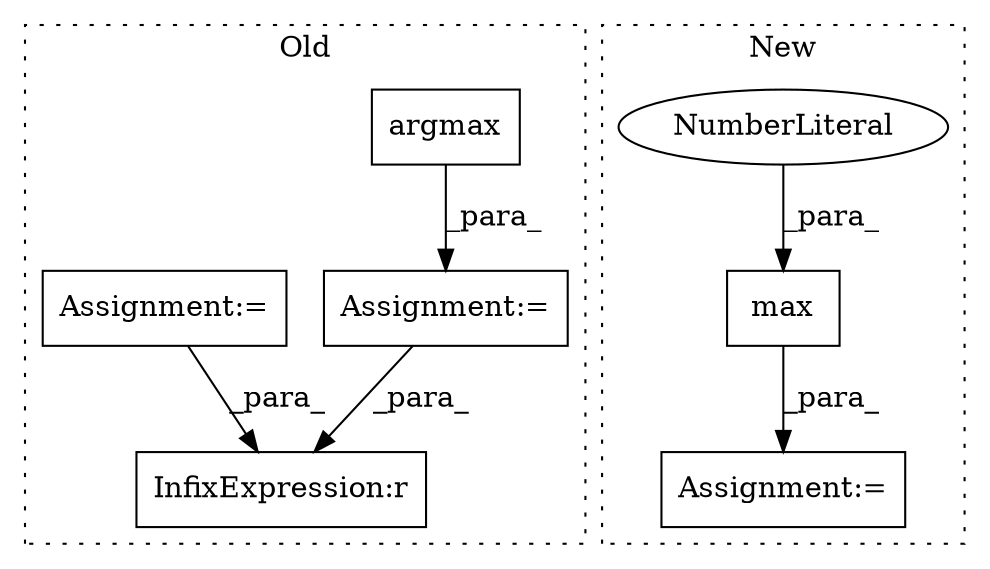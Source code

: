 digraph G {
subgraph cluster0 {
1 [label="argmax" a="32" s="6111,6130" l="7,1" shape="box"];
5 [label="Assignment:=" a="7" s="6100" l="1" shape="box"];
6 [label="InfixExpression:r" a="27" s="6187" l="4" shape="box"];
7 [label="Assignment:=" a="7" s="6068" l="3" shape="box"];
label = "Old";
style="dotted";
}
subgraph cluster1 {
2 [label="max" a="32" s="6337,6346" l="4,1" shape="box"];
3 [label="Assignment:=" a="7" s="6367" l="1" shape="box"];
4 [label="NumberLiteral" a="34" s="6345" l="1" shape="ellipse"];
label = "New";
style="dotted";
}
1 -> 5 [label="_para_"];
2 -> 3 [label="_para_"];
4 -> 2 [label="_para_"];
5 -> 6 [label="_para_"];
7 -> 6 [label="_para_"];
}